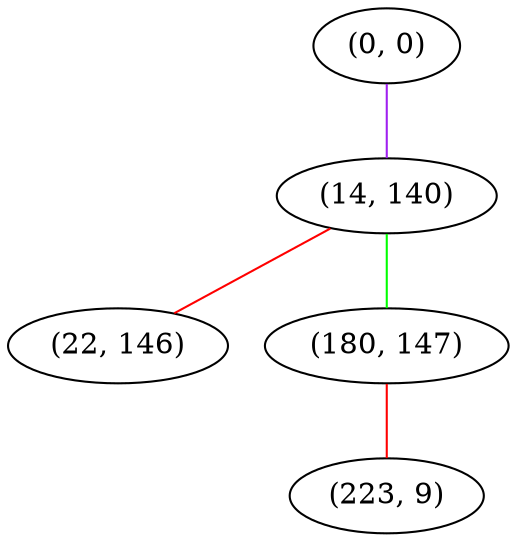 graph "" {
"(0, 0)";
"(14, 140)";
"(22, 146)";
"(180, 147)";
"(223, 9)";
"(0, 0)" -- "(14, 140)"  [color=purple, key=0, weight=4];
"(14, 140)" -- "(22, 146)"  [color=red, key=0, weight=1];
"(14, 140)" -- "(180, 147)"  [color=green, key=0, weight=2];
"(180, 147)" -- "(223, 9)"  [color=red, key=0, weight=1];
}
